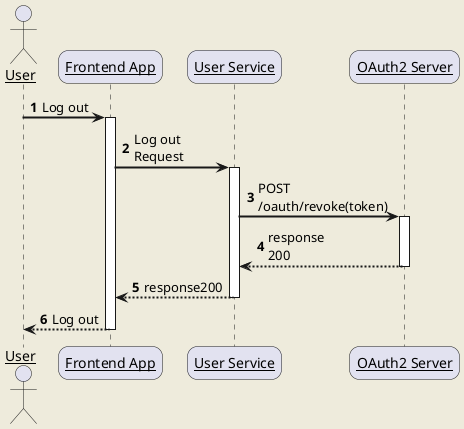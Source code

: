 @startuml
skinparam backgroundColor #EEEBDC
skinparam handwritten false
skinparam sequenceArrowThickness 2
skinparam roundcorner 20
skinparam maxmessagesize 60
skinparam sequenceParticipant underline

actor User
participant "Frontend App" as Frontend
participant "User Service" as UserService
participant "OAuth2 Server" as OAuth

autonumber 1
User -> Frontend: Log out
activate Frontend

Frontend -> UserService: Log out Request
activate UserService

UserService -> OAuth: POST /oauth/revoke(token)
activate OAuth
OAuth --> UserService: response 200
deactivate OAuth

UserService --> Frontend: response200
deactivate UserService

Frontend --> User: Log out
deactivate Frontend
@enduml